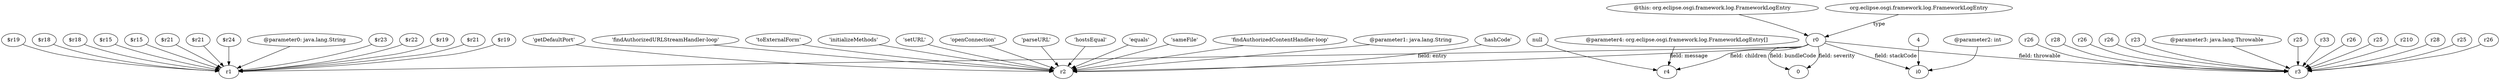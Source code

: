 digraph g {
0[label="r210"]
1[label="r3"]
0->1[label=""]
2[label="$r23"]
3[label="r1"]
2->3[label=""]
4[label="'findAuthorizedURLStreamHandler-loop'"]
5[label="r2"]
4->5[label=""]
6[label="r28"]
6->1[label=""]
7[label="r25"]
7->1[label=""]
8[label="r26"]
8->1[label=""]
9[label="r26"]
9->1[label=""]
10[label="$r22"]
10->3[label=""]
11[label="r0"]
12[label="r4"]
11->12[label="field: children"]
13[label="0"]
11->13[label="field: severity"]
11->13[label="field: bundleCode"]
14[label="r28"]
14->1[label=""]
15[label="r26"]
15->1[label=""]
16[label="r26"]
16->1[label=""]
17[label="$r19"]
17->3[label=""]
11->1[label="field: throwable"]
18[label="'toExternalForm'"]
18->5[label=""]
19[label="$r21"]
19->3[label=""]
20[label="4"]
21[label="i0"]
20->21[label=""]
22[label="'initializeMethods'"]
22->5[label=""]
23[label="'setURL'"]
23->5[label=""]
24[label="$r19"]
24->3[label=""]
25[label="$r19"]
25->3[label=""]
26[label="'openConnection'"]
26->5[label=""]
27[label="$r18"]
27->3[label=""]
28[label="r23"]
28->1[label=""]
29[label="@parameter3: java.lang.Throwable"]
29->1[label=""]
30[label="null"]
30->12[label=""]
31[label="r25"]
31->1[label=""]
32[label="'parseURL'"]
32->5[label=""]
11->21[label="field: stackCode"]
33[label="'hostsEqual'"]
33->5[label=""]
34[label="'equals'"]
34->5[label=""]
35[label="$r18"]
35->3[label=""]
36[label="@parameter4: org.eclipse.osgi.framework.log.FrameworkLogEntry[]"]
36->12[label=""]
37[label="$r15"]
37->3[label=""]
38[label="$r15"]
38->3[label=""]
39[label="@this: org.eclipse.osgi.framework.log.FrameworkLogEntry"]
39->11[label=""]
40[label="'sameFile'"]
40->5[label=""]
11->3[label="field: entry"]
41[label="$r21"]
41->3[label=""]
42[label="$r21"]
42->3[label=""]
43[label="org.eclipse.osgi.framework.log.FrameworkLogEntry"]
43->11[label="type"]
44[label="'findAuthorizedContentHandler-loop'"]
44->5[label=""]
45[label="$r24"]
45->3[label=""]
46[label="r33"]
46->1[label=""]
47[label="r26"]
47->1[label=""]
48[label="@parameter0: java.lang.String"]
48->3[label=""]
11->5[label="field: message"]
49[label="@parameter2: int"]
49->21[label=""]
50[label="@parameter1: java.lang.String"]
50->5[label=""]
51[label="'hashCode'"]
51->5[label=""]
52[label="r25"]
52->1[label=""]
53[label="'getDefaultPort'"]
53->5[label=""]
}